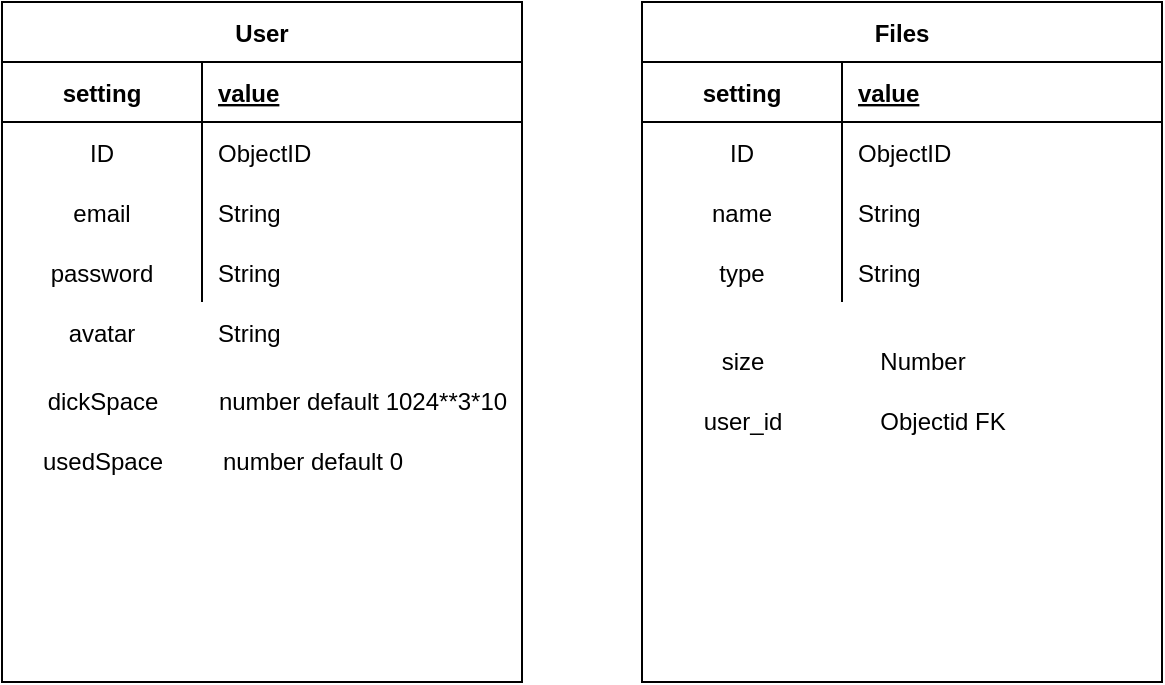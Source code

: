 <mxfile version="13.8.2" type="github">
  <diagram id="ya9GMQQnRwkiTx2ZBXto" name="Page-1">
    <mxGraphModel dx="1038" dy="580" grid="1" gridSize="10" guides="1" tooltips="1" connect="1" arrows="1" fold="1" page="1" pageScale="1" pageWidth="827" pageHeight="1169" math="0" shadow="0">
      <root>
        <mxCell id="0" />
        <mxCell id="1" parent="0" />
        <mxCell id="nUgzwUtLfXvwrBabzCKi-18" value="User" style="shape=table;startSize=30;container=1;collapsible=1;childLayout=tableLayout;fixedRows=1;rowLines=0;fontStyle=1;align=center;resizeLast=1;" vertex="1" parent="1">
          <mxGeometry x="40" y="280" width="260" height="340" as="geometry" />
        </mxCell>
        <mxCell id="nUgzwUtLfXvwrBabzCKi-19" value="" style="shape=partialRectangle;collapsible=0;dropTarget=0;pointerEvents=0;fillColor=none;top=0;left=0;bottom=1;right=0;points=[[0,0.5],[1,0.5]];portConstraint=eastwest;" vertex="1" parent="nUgzwUtLfXvwrBabzCKi-18">
          <mxGeometry y="30" width="260" height="30" as="geometry" />
        </mxCell>
        <mxCell id="nUgzwUtLfXvwrBabzCKi-20" value="setting" style="shape=partialRectangle;connectable=0;fillColor=none;top=0;left=0;bottom=0;right=0;fontStyle=1;overflow=hidden;" vertex="1" parent="nUgzwUtLfXvwrBabzCKi-19">
          <mxGeometry width="100" height="30" as="geometry" />
        </mxCell>
        <mxCell id="nUgzwUtLfXvwrBabzCKi-21" value="value" style="shape=partialRectangle;connectable=0;fillColor=none;top=0;left=0;bottom=0;right=0;align=left;spacingLeft=6;fontStyle=5;overflow=hidden;" vertex="1" parent="nUgzwUtLfXvwrBabzCKi-19">
          <mxGeometry x="100" width="160" height="30" as="geometry" />
        </mxCell>
        <mxCell id="nUgzwUtLfXvwrBabzCKi-22" value="" style="shape=partialRectangle;collapsible=0;dropTarget=0;pointerEvents=0;fillColor=none;top=0;left=0;bottom=0;right=0;points=[[0,0.5],[1,0.5]];portConstraint=eastwest;" vertex="1" parent="nUgzwUtLfXvwrBabzCKi-18">
          <mxGeometry y="60" width="260" height="30" as="geometry" />
        </mxCell>
        <mxCell id="nUgzwUtLfXvwrBabzCKi-23" value="ID" style="shape=partialRectangle;connectable=0;fillColor=none;top=0;left=0;bottom=0;right=0;editable=1;overflow=hidden;" vertex="1" parent="nUgzwUtLfXvwrBabzCKi-22">
          <mxGeometry width="100" height="30" as="geometry" />
        </mxCell>
        <mxCell id="nUgzwUtLfXvwrBabzCKi-24" value="ObjectID" style="shape=partialRectangle;connectable=0;fillColor=none;top=0;left=0;bottom=0;right=0;align=left;spacingLeft=6;overflow=hidden;" vertex="1" parent="nUgzwUtLfXvwrBabzCKi-22">
          <mxGeometry x="100" width="160" height="30" as="geometry" />
        </mxCell>
        <mxCell id="nUgzwUtLfXvwrBabzCKi-25" value="" style="shape=partialRectangle;collapsible=0;dropTarget=0;pointerEvents=0;fillColor=none;top=0;left=0;bottom=0;right=0;points=[[0,0.5],[1,0.5]];portConstraint=eastwest;" vertex="1" parent="nUgzwUtLfXvwrBabzCKi-18">
          <mxGeometry y="90" width="260" height="30" as="geometry" />
        </mxCell>
        <mxCell id="nUgzwUtLfXvwrBabzCKi-26" value="email" style="shape=partialRectangle;connectable=0;fillColor=none;top=0;left=0;bottom=0;right=0;editable=1;overflow=hidden;" vertex="1" parent="nUgzwUtLfXvwrBabzCKi-25">
          <mxGeometry width="100" height="30" as="geometry" />
        </mxCell>
        <mxCell id="nUgzwUtLfXvwrBabzCKi-27" value="String" style="shape=partialRectangle;connectable=0;fillColor=none;top=0;left=0;bottom=0;right=0;align=left;spacingLeft=6;overflow=hidden;" vertex="1" parent="nUgzwUtLfXvwrBabzCKi-25">
          <mxGeometry x="100" width="160" height="30" as="geometry" />
        </mxCell>
        <mxCell id="nUgzwUtLfXvwrBabzCKi-28" value="" style="shape=partialRectangle;collapsible=0;dropTarget=0;pointerEvents=0;fillColor=none;top=0;left=0;bottom=0;right=0;points=[[0,0.5],[1,0.5]];portConstraint=eastwest;" vertex="1" parent="nUgzwUtLfXvwrBabzCKi-18">
          <mxGeometry y="120" width="260" height="30" as="geometry" />
        </mxCell>
        <mxCell id="nUgzwUtLfXvwrBabzCKi-29" value="password" style="shape=partialRectangle;connectable=0;fillColor=none;top=0;left=0;bottom=0;right=0;editable=1;overflow=hidden;" vertex="1" parent="nUgzwUtLfXvwrBabzCKi-28">
          <mxGeometry width="100" height="30" as="geometry" />
        </mxCell>
        <mxCell id="nUgzwUtLfXvwrBabzCKi-30" value="String" style="shape=partialRectangle;connectable=0;fillColor=none;top=0;left=0;bottom=0;right=0;align=left;spacingLeft=6;overflow=hidden;" vertex="1" parent="nUgzwUtLfXvwrBabzCKi-28">
          <mxGeometry x="100" width="160" height="30" as="geometry" />
        </mxCell>
        <mxCell id="nUgzwUtLfXvwrBabzCKi-31" value="avatar" style="shape=partialRectangle;connectable=0;fillColor=none;top=0;left=0;bottom=0;right=0;editable=1;overflow=hidden;" vertex="1" parent="1">
          <mxGeometry x="40" y="430" width="100" height="30" as="geometry" />
        </mxCell>
        <mxCell id="nUgzwUtLfXvwrBabzCKi-32" value="String" style="shape=partialRectangle;connectable=0;fillColor=none;top=0;left=0;bottom=0;right=0;align=left;spacingLeft=6;overflow=hidden;" vertex="1" parent="1">
          <mxGeometry x="140" y="430" width="80" height="30" as="geometry" />
        </mxCell>
        <mxCell id="nUgzwUtLfXvwrBabzCKi-33" value="dickSpace" style="text;html=1;align=center;verticalAlign=middle;resizable=0;points=[];autosize=1;" vertex="1" parent="1">
          <mxGeometry x="55" y="470" width="70" height="20" as="geometry" />
        </mxCell>
        <mxCell id="nUgzwUtLfXvwrBabzCKi-34" value="number default 1024**3*10" style="text;html=1;align=center;verticalAlign=middle;resizable=0;points=[];autosize=1;" vertex="1" parent="1">
          <mxGeometry x="140" y="470" width="160" height="20" as="geometry" />
        </mxCell>
        <mxCell id="nUgzwUtLfXvwrBabzCKi-35" value="usedSpace" style="text;html=1;align=center;verticalAlign=middle;resizable=0;points=[];autosize=1;" vertex="1" parent="1">
          <mxGeometry x="50" y="500" width="80" height="20" as="geometry" />
        </mxCell>
        <mxCell id="nUgzwUtLfXvwrBabzCKi-36" value="number default 0" style="text;html=1;align=center;verticalAlign=middle;resizable=0;points=[];autosize=1;" vertex="1" parent="1">
          <mxGeometry x="140" y="500" width="110" height="20" as="geometry" />
        </mxCell>
        <mxCell id="nUgzwUtLfXvwrBabzCKi-37" value="Files" style="shape=table;startSize=30;container=1;collapsible=1;childLayout=tableLayout;fixedRows=1;rowLines=0;fontStyle=1;align=center;resizeLast=1;" vertex="1" parent="1">
          <mxGeometry x="360" y="280" width="260" height="340" as="geometry" />
        </mxCell>
        <mxCell id="nUgzwUtLfXvwrBabzCKi-38" value="" style="shape=partialRectangle;collapsible=0;dropTarget=0;pointerEvents=0;fillColor=none;top=0;left=0;bottom=1;right=0;points=[[0,0.5],[1,0.5]];portConstraint=eastwest;" vertex="1" parent="nUgzwUtLfXvwrBabzCKi-37">
          <mxGeometry y="30" width="260" height="30" as="geometry" />
        </mxCell>
        <mxCell id="nUgzwUtLfXvwrBabzCKi-39" value="setting" style="shape=partialRectangle;connectable=0;fillColor=none;top=0;left=0;bottom=0;right=0;fontStyle=1;overflow=hidden;" vertex="1" parent="nUgzwUtLfXvwrBabzCKi-38">
          <mxGeometry width="100" height="30" as="geometry" />
        </mxCell>
        <mxCell id="nUgzwUtLfXvwrBabzCKi-40" value="value" style="shape=partialRectangle;connectable=0;fillColor=none;top=0;left=0;bottom=0;right=0;align=left;spacingLeft=6;fontStyle=5;overflow=hidden;" vertex="1" parent="nUgzwUtLfXvwrBabzCKi-38">
          <mxGeometry x="100" width="160" height="30" as="geometry" />
        </mxCell>
        <mxCell id="nUgzwUtLfXvwrBabzCKi-41" value="" style="shape=partialRectangle;collapsible=0;dropTarget=0;pointerEvents=0;fillColor=none;top=0;left=0;bottom=0;right=0;points=[[0,0.5],[1,0.5]];portConstraint=eastwest;" vertex="1" parent="nUgzwUtLfXvwrBabzCKi-37">
          <mxGeometry y="60" width="260" height="30" as="geometry" />
        </mxCell>
        <mxCell id="nUgzwUtLfXvwrBabzCKi-42" value="ID" style="shape=partialRectangle;connectable=0;fillColor=none;top=0;left=0;bottom=0;right=0;editable=1;overflow=hidden;" vertex="1" parent="nUgzwUtLfXvwrBabzCKi-41">
          <mxGeometry width="100" height="30" as="geometry" />
        </mxCell>
        <mxCell id="nUgzwUtLfXvwrBabzCKi-43" value="ObjectID" style="shape=partialRectangle;connectable=0;fillColor=none;top=0;left=0;bottom=0;right=0;align=left;spacingLeft=6;overflow=hidden;" vertex="1" parent="nUgzwUtLfXvwrBabzCKi-41">
          <mxGeometry x="100" width="160" height="30" as="geometry" />
        </mxCell>
        <mxCell id="nUgzwUtLfXvwrBabzCKi-44" value="" style="shape=partialRectangle;collapsible=0;dropTarget=0;pointerEvents=0;fillColor=none;top=0;left=0;bottom=0;right=0;points=[[0,0.5],[1,0.5]];portConstraint=eastwest;" vertex="1" parent="nUgzwUtLfXvwrBabzCKi-37">
          <mxGeometry y="90" width="260" height="30" as="geometry" />
        </mxCell>
        <mxCell id="nUgzwUtLfXvwrBabzCKi-45" value="name" style="shape=partialRectangle;connectable=0;fillColor=none;top=0;left=0;bottom=0;right=0;editable=1;overflow=hidden;" vertex="1" parent="nUgzwUtLfXvwrBabzCKi-44">
          <mxGeometry width="100" height="30" as="geometry" />
        </mxCell>
        <mxCell id="nUgzwUtLfXvwrBabzCKi-46" value="String" style="shape=partialRectangle;connectable=0;fillColor=none;top=0;left=0;bottom=0;right=0;align=left;spacingLeft=6;overflow=hidden;" vertex="1" parent="nUgzwUtLfXvwrBabzCKi-44">
          <mxGeometry x="100" width="160" height="30" as="geometry" />
        </mxCell>
        <mxCell id="nUgzwUtLfXvwrBabzCKi-47" value="" style="shape=partialRectangle;collapsible=0;dropTarget=0;pointerEvents=0;fillColor=none;top=0;left=0;bottom=0;right=0;points=[[0,0.5],[1,0.5]];portConstraint=eastwest;" vertex="1" parent="nUgzwUtLfXvwrBabzCKi-37">
          <mxGeometry y="120" width="260" height="30" as="geometry" />
        </mxCell>
        <mxCell id="nUgzwUtLfXvwrBabzCKi-48" value="type" style="shape=partialRectangle;connectable=0;fillColor=none;top=0;left=0;bottom=0;right=0;editable=1;overflow=hidden;" vertex="1" parent="nUgzwUtLfXvwrBabzCKi-47">
          <mxGeometry width="100" height="30" as="geometry" />
        </mxCell>
        <mxCell id="nUgzwUtLfXvwrBabzCKi-49" value="String" style="shape=partialRectangle;connectable=0;fillColor=none;top=0;left=0;bottom=0;right=0;align=left;spacingLeft=6;overflow=hidden;" vertex="1" parent="nUgzwUtLfXvwrBabzCKi-47">
          <mxGeometry x="100" width="160" height="30" as="geometry" />
        </mxCell>
        <mxCell id="nUgzwUtLfXvwrBabzCKi-50" value="size" style="text;html=1;align=center;verticalAlign=middle;resizable=0;points=[];autosize=1;" vertex="1" parent="1">
          <mxGeometry x="390" y="450" width="40" height="20" as="geometry" />
        </mxCell>
        <mxCell id="nUgzwUtLfXvwrBabzCKi-51" value="Number" style="text;html=1;align=center;verticalAlign=middle;resizable=0;points=[];autosize=1;" vertex="1" parent="1">
          <mxGeometry x="470" y="450" width="60" height="20" as="geometry" />
        </mxCell>
        <mxCell id="nUgzwUtLfXvwrBabzCKi-52" value="user_id" style="text;html=1;align=center;verticalAlign=middle;resizable=0;points=[];autosize=1;" vertex="1" parent="1">
          <mxGeometry x="385" y="480" width="50" height="20" as="geometry" />
        </mxCell>
        <mxCell id="nUgzwUtLfXvwrBabzCKi-53" value="Objectid FK" style="text;html=1;align=center;verticalAlign=middle;resizable=0;points=[];autosize=1;" vertex="1" parent="1">
          <mxGeometry x="470" y="480" width="80" height="20" as="geometry" />
        </mxCell>
      </root>
    </mxGraphModel>
  </diagram>
</mxfile>
